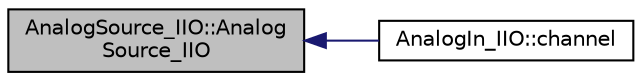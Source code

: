 digraph "AnalogSource_IIO::AnalogSource_IIO"
{
 // INTERACTIVE_SVG=YES
  edge [fontname="Helvetica",fontsize="10",labelfontname="Helvetica",labelfontsize="10"];
  node [fontname="Helvetica",fontsize="10",shape=record];
  rankdir="LR";
  Node1 [label="AnalogSource_IIO::Analog\lSource_IIO",height=0.2,width=0.4,color="black", fillcolor="grey75", style="filled", fontcolor="black"];
  Node1 -> Node2 [dir="back",color="midnightblue",fontsize="10",style="solid",fontname="Helvetica"];
  Node2 [label="AnalogIn_IIO::channel",height=0.2,width=0.4,color="black", fillcolor="white", style="filled",URL="$classAnalogIn__IIO.html#a65afd6a3ddffce46b91e1cd5d8bc2318"];
}
